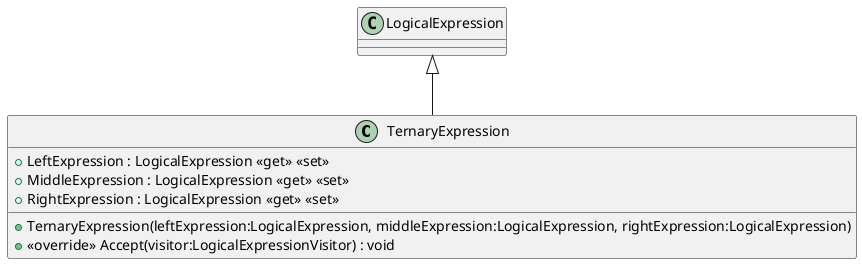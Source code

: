 @startuml
class TernaryExpression {
    + TernaryExpression(leftExpression:LogicalExpression, middleExpression:LogicalExpression, rightExpression:LogicalExpression)
    + LeftExpression : LogicalExpression <<get>> <<set>>
    + MiddleExpression : LogicalExpression <<get>> <<set>>
    + RightExpression : LogicalExpression <<get>> <<set>>
    + <<override>> Accept(visitor:LogicalExpressionVisitor) : void
}
LogicalExpression <|-- TernaryExpression
@enduml
